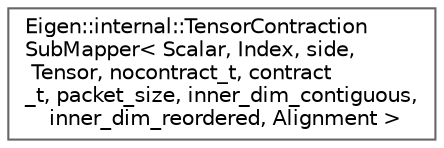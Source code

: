 digraph "类继承关系图"
{
 // LATEX_PDF_SIZE
  bgcolor="transparent";
  edge [fontname=Helvetica,fontsize=10,labelfontname=Helvetica,labelfontsize=10];
  node [fontname=Helvetica,fontsize=10,shape=box,height=0.2,width=0.4];
  rankdir="LR";
  Node0 [id="Node000000",label="Eigen::internal::TensorContraction\lSubMapper\< Scalar, Index, side,\l Tensor, nocontract_t, contract\l_t, packet_size, inner_dim_contiguous,\l inner_dim_reordered, Alignment \>",height=0.2,width=0.4,color="grey40", fillcolor="white", style="filled",URL="$class_eigen_1_1internal_1_1_tensor_contraction_sub_mapper.html",tooltip=" "];
}
